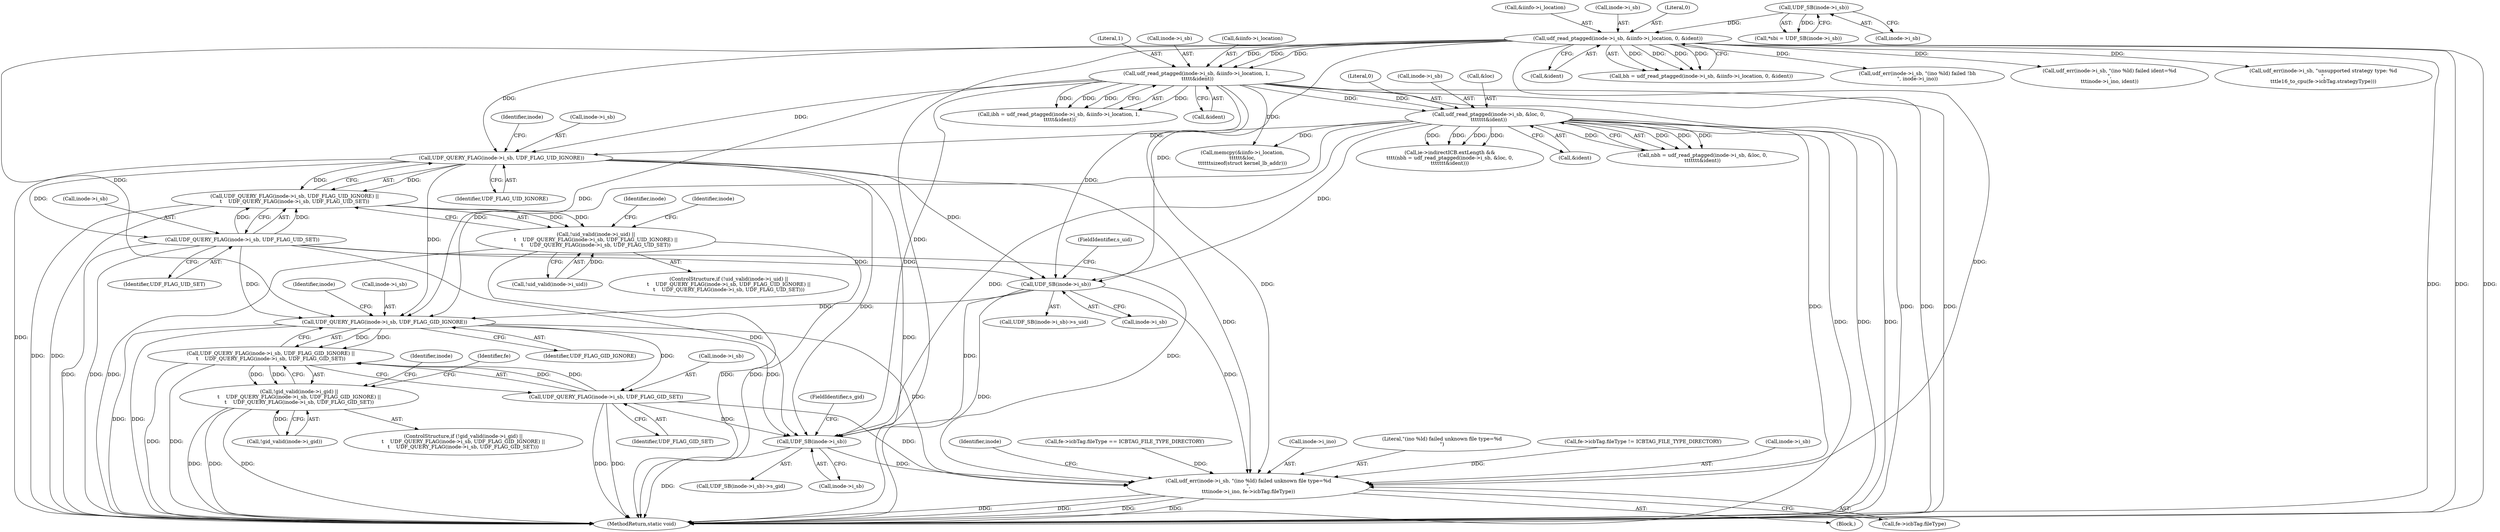 digraph "0_linux_c03aa9f6e1f938618e6db2e23afef0574efeeb65@pointer" {
"1000585" [label="(Call,UDF_QUERY_FLAG(inode->i_sb, UDF_FLAG_UID_IGNORE))"];
"1000208" [label="(Call,udf_read_ptagged(inode->i_sb, &iinfo->i_location, 1,\n \t\t\t\t\t&ident))"];
"1000128" [label="(Call,udf_read_ptagged(inode->i_sb, &iinfo->i_location, 0, &ident))"];
"1000121" [label="(Call,UDF_SB(inode->i_sb))"];
"1000256" [label="(Call,udf_read_ptagged(inode->i_sb, &loc, 0,\n\t\t\t\t\t\t\t&ident))"];
"1000584" [label="(Call,UDF_QUERY_FLAG(inode->i_sb, UDF_FLAG_UID_IGNORE) ||\n\t    UDF_QUERY_FLAG(inode->i_sb, UDF_FLAG_UID_SET))"];
"1000578" [label="(Call,!uid_valid(inode->i_uid) ||\n\t    UDF_QUERY_FLAG(inode->i_sb, UDF_FLAG_UID_IGNORE) ||\n\t    UDF_QUERY_FLAG(inode->i_sb, UDF_FLAG_UID_SET))"];
"1000590" [label="(Call,UDF_QUERY_FLAG(inode->i_sb, UDF_FLAG_UID_SET))"];
"1000600" [label="(Call,UDF_SB(inode->i_sb))"];
"1000619" [label="(Call,UDF_QUERY_FLAG(inode->i_sb, UDF_FLAG_GID_IGNORE))"];
"1000618" [label="(Call,UDF_QUERY_FLAG(inode->i_sb, UDF_FLAG_GID_IGNORE) ||\n\t    UDF_QUERY_FLAG(inode->i_sb, UDF_FLAG_GID_SET))"];
"1000612" [label="(Call,!gid_valid(inode->i_gid) ||\n\t    UDF_QUERY_FLAG(inode->i_sb, UDF_FLAG_GID_IGNORE) ||\n\t    UDF_QUERY_FLAG(inode->i_sb, UDF_FLAG_GID_SET))"];
"1000624" [label="(Call,UDF_QUERY_FLAG(inode->i_sb, UDF_FLAG_GID_SET))"];
"1000634" [label="(Call,UDF_SB(inode->i_sb))"];
"1001098" [label="(Call,udf_err(inode->i_sb, \"(ino %ld) failed unknown file type=%d\n\",\n\t\t\tinode->i_ino, fe->icbTag.fileType))"];
"1001103" [label="(Call,inode->i_ino)"];
"1000586" [label="(Call,inode->i_sb)"];
"1000589" [label="(Identifier,UDF_FLAG_UID_IGNORE)"];
"1000590" [label="(Call,UDF_QUERY_FLAG(inode->i_sb, UDF_FLAG_UID_SET))"];
"1000206" [label="(Call,ibh = udf_read_ptagged(inode->i_sb, &iinfo->i_location, 1,\n \t\t\t\t\t&ident))"];
"1000625" [label="(Call,inode->i_sb)"];
"1000212" [label="(Call,&iinfo->i_location)"];
"1000121" [label="(Call,UDF_SB(inode->i_sb))"];
"1000604" [label="(FieldIdentifier,s_uid)"];
"1000631" [label="(Identifier,inode)"];
"1000248" [label="(Call,ie->indirectICB.extLength &&\n\t\t\t\t(nbh = udf_read_ptagged(inode->i_sb, &loc, 0,\n\t\t\t\t\t\t\t&ident)))"];
"1000137" [label="(Call,&ident)"];
"1000600" [label="(Call,UDF_SB(inode->i_sb))"];
"1000592" [label="(Identifier,inode)"];
"1000208" [label="(Call,udf_read_ptagged(inode->i_sb, &iinfo->i_location, 1,\n \t\t\t\t\t&ident))"];
"1000626" [label="(Identifier,inode)"];
"1000961" [label="(Block,)"];
"1000122" [label="(Call,inode->i_sb)"];
"1000623" [label="(Identifier,UDF_FLAG_GID_IGNORE)"];
"1001102" [label="(Literal,\"(ino %ld) failed unknown file type=%d\n\")"];
"1000263" [label="(Call,&ident)"];
"1000644" [label="(Identifier,fe)"];
"1000578" [label="(Call,!uid_valid(inode->i_uid) ||\n\t    UDF_QUERY_FLAG(inode->i_sb, UDF_FLAG_UID_IGNORE) ||\n\t    UDF_QUERY_FLAG(inode->i_sb, UDF_FLAG_UID_SET))"];
"1000624" [label="(Call,UDF_QUERY_FLAG(inode->i_sb, UDF_FLAG_GID_SET))"];
"1000262" [label="(Literal,0)"];
"1000591" [label="(Call,inode->i_sb)"];
"1000217" [label="(Call,&ident)"];
"1000635" [label="(Call,inode->i_sb)"];
"1001098" [label="(Call,udf_err(inode->i_sb, \"(ino %ld) failed unknown file type=%d\n\",\n\t\t\tinode->i_ino, fe->icbTag.fileType))"];
"1000126" [label="(Call,bh = udf_read_ptagged(inode->i_sb, &iinfo->i_location, 0, &ident))"];
"1000577" [label="(ControlStructure,if (!uid_valid(inode->i_uid) ||\n\t    UDF_QUERY_FLAG(inode->i_sb, UDF_FLAG_UID_IGNORE) ||\n\t    UDF_QUERY_FLAG(inode->i_sb, UDF_FLAG_UID_SET)))"];
"1000641" [label="(Call,fe->icbTag.fileType != ICBTAG_FILE_TYPE_DIRECTORY)"];
"1000619" [label="(Call,UDF_QUERY_FLAG(inode->i_sb, UDF_FLAG_GID_IGNORE))"];
"1000579" [label="(Call,!uid_valid(inode->i_uid))"];
"1000254" [label="(Call,nbh = udf_read_ptagged(inode->i_sb, &loc, 0,\n\t\t\t\t\t\t\t&ident))"];
"1000216" [label="(Literal,1)"];
"1000594" [label="(Identifier,UDF_FLAG_UID_SET)"];
"1000628" [label="(Identifier,UDF_FLAG_GID_SET)"];
"1000128" [label="(Call,udf_read_ptagged(inode->i_sb, &iinfo->i_location, 0, &ident))"];
"1001099" [label="(Call,inode->i_sb)"];
"1000634" [label="(Call,UDF_SB(inode->i_sb))"];
"1000585" [label="(Call,UDF_QUERY_FLAG(inode->i_sb, UDF_FLAG_UID_IGNORE))"];
"1000618" [label="(Call,UDF_QUERY_FLAG(inode->i_sb, UDF_FLAG_GID_IGNORE) ||\n\t    UDF_QUERY_FLAG(inode->i_sb, UDF_FLAG_GID_SET))"];
"1000638" [label="(FieldIdentifier,s_gid)"];
"1000257" [label="(Call,inode->i_sb)"];
"1000256" [label="(Call,udf_read_ptagged(inode->i_sb, &loc, 0,\n\t\t\t\t\t\t\t&ident))"];
"1000119" [label="(Call,*sbi = UDF_SB(inode->i_sb))"];
"1000209" [label="(Call,inode->i_sb)"];
"1000143" [label="(Call,udf_err(inode->i_sb, \"(ino %ld) failed !bh\n\", inode->i_ino))"];
"1000136" [label="(Literal,0)"];
"1000601" [label="(Call,inode->i_sb)"];
"1000275" [label="(Call,memcpy(&iinfo->i_location,\n\t\t\t\t\t\t&loc,\n\t\t\t\t\t\tsizeof(struct kernel_lb_addr)))"];
"1001112" [label="(Identifier,inode)"];
"1000612" [label="(Call,!gid_valid(inode->i_gid) ||\n\t    UDF_QUERY_FLAG(inode->i_sb, UDF_FLAG_GID_IGNORE) ||\n\t    UDF_QUERY_FLAG(inode->i_sb, UDF_FLAG_GID_SET))"];
"1000132" [label="(Call,&iinfo->i_location)"];
"1000633" [label="(Call,UDF_SB(inode->i_sb)->s_gid)"];
"1000584" [label="(Call,UDF_QUERY_FLAG(inode->i_sb, UDF_FLAG_UID_IGNORE) ||\n\t    UDF_QUERY_FLAG(inode->i_sb, UDF_FLAG_UID_SET))"];
"1000167" [label="(Call,udf_err(inode->i_sb, \"(ino %ld) failed ident=%d\n\",\n\t\t\tinode->i_ino, ident))"];
"1000613" [label="(Call,!gid_valid(inode->i_gid))"];
"1000599" [label="(Call,UDF_SB(inode->i_sb)->s_uid)"];
"1000611" [label="(ControlStructure,if (!gid_valid(inode->i_gid) ||\n\t    UDF_QUERY_FLAG(inode->i_sb, UDF_FLAG_GID_IGNORE) ||\n\t    UDF_QUERY_FLAG(inode->i_sb, UDF_FLAG_GID_SET)))"];
"1001156" [label="(MethodReturn,static void)"];
"1000260" [label="(Call,&loc)"];
"1000606" [label="(Identifier,inode)"];
"1000663" [label="(Call,fe->icbTag.fileType == ICBTAG_FILE_TYPE_DIRECTORY)"];
"1000308" [label="(Call,udf_err(inode->i_sb, \"unsupported strategy type: %d\n\",\n\t\t\tle16_to_cpu(fe->icbTag.strategyType)))"];
"1000597" [label="(Identifier,inode)"];
"1000620" [label="(Call,inode->i_sb)"];
"1000129" [label="(Call,inode->i_sb)"];
"1001106" [label="(Call,fe->icbTag.fileType)"];
"1000585" -> "1000584"  [label="AST: "];
"1000585" -> "1000589"  [label="CFG: "];
"1000586" -> "1000585"  [label="AST: "];
"1000589" -> "1000585"  [label="AST: "];
"1000592" -> "1000585"  [label="CFG: "];
"1000584" -> "1000585"  [label="CFG: "];
"1000585" -> "1001156"  [label="DDG: "];
"1000585" -> "1001156"  [label="DDG: "];
"1000585" -> "1000584"  [label="DDG: "];
"1000585" -> "1000584"  [label="DDG: "];
"1000208" -> "1000585"  [label="DDG: "];
"1000128" -> "1000585"  [label="DDG: "];
"1000256" -> "1000585"  [label="DDG: "];
"1000585" -> "1000590"  [label="DDG: "];
"1000585" -> "1000600"  [label="DDG: "];
"1000585" -> "1000619"  [label="DDG: "];
"1000585" -> "1000634"  [label="DDG: "];
"1000585" -> "1001098"  [label="DDG: "];
"1000208" -> "1000206"  [label="AST: "];
"1000208" -> "1000217"  [label="CFG: "];
"1000209" -> "1000208"  [label="AST: "];
"1000212" -> "1000208"  [label="AST: "];
"1000216" -> "1000208"  [label="AST: "];
"1000217" -> "1000208"  [label="AST: "];
"1000206" -> "1000208"  [label="CFG: "];
"1000208" -> "1001156"  [label="DDG: "];
"1000208" -> "1001156"  [label="DDG: "];
"1000208" -> "1001156"  [label="DDG: "];
"1000208" -> "1000206"  [label="DDG: "];
"1000208" -> "1000206"  [label="DDG: "];
"1000208" -> "1000206"  [label="DDG: "];
"1000208" -> "1000206"  [label="DDG: "];
"1000128" -> "1000208"  [label="DDG: "];
"1000128" -> "1000208"  [label="DDG: "];
"1000128" -> "1000208"  [label="DDG: "];
"1000208" -> "1000256"  [label="DDG: "];
"1000208" -> "1000256"  [label="DDG: "];
"1000208" -> "1000275"  [label="DDG: "];
"1000208" -> "1000600"  [label="DDG: "];
"1000208" -> "1000619"  [label="DDG: "];
"1000208" -> "1000634"  [label="DDG: "];
"1000208" -> "1001098"  [label="DDG: "];
"1000128" -> "1000126"  [label="AST: "];
"1000128" -> "1000137"  [label="CFG: "];
"1000129" -> "1000128"  [label="AST: "];
"1000132" -> "1000128"  [label="AST: "];
"1000136" -> "1000128"  [label="AST: "];
"1000137" -> "1000128"  [label="AST: "];
"1000126" -> "1000128"  [label="CFG: "];
"1000128" -> "1001156"  [label="DDG: "];
"1000128" -> "1001156"  [label="DDG: "];
"1000128" -> "1001156"  [label="DDG: "];
"1000128" -> "1000126"  [label="DDG: "];
"1000128" -> "1000126"  [label="DDG: "];
"1000128" -> "1000126"  [label="DDG: "];
"1000128" -> "1000126"  [label="DDG: "];
"1000121" -> "1000128"  [label="DDG: "];
"1000128" -> "1000143"  [label="DDG: "];
"1000128" -> "1000167"  [label="DDG: "];
"1000128" -> "1000308"  [label="DDG: "];
"1000128" -> "1000600"  [label="DDG: "];
"1000128" -> "1000619"  [label="DDG: "];
"1000128" -> "1000634"  [label="DDG: "];
"1000128" -> "1001098"  [label="DDG: "];
"1000121" -> "1000119"  [label="AST: "];
"1000121" -> "1000122"  [label="CFG: "];
"1000122" -> "1000121"  [label="AST: "];
"1000119" -> "1000121"  [label="CFG: "];
"1000121" -> "1000119"  [label="DDG: "];
"1000256" -> "1000254"  [label="AST: "];
"1000256" -> "1000263"  [label="CFG: "];
"1000257" -> "1000256"  [label="AST: "];
"1000260" -> "1000256"  [label="AST: "];
"1000262" -> "1000256"  [label="AST: "];
"1000263" -> "1000256"  [label="AST: "];
"1000254" -> "1000256"  [label="CFG: "];
"1000256" -> "1001156"  [label="DDG: "];
"1000256" -> "1001156"  [label="DDG: "];
"1000256" -> "1001156"  [label="DDG: "];
"1000256" -> "1000248"  [label="DDG: "];
"1000256" -> "1000248"  [label="DDG: "];
"1000256" -> "1000248"  [label="DDG: "];
"1000256" -> "1000248"  [label="DDG: "];
"1000256" -> "1000254"  [label="DDG: "];
"1000256" -> "1000254"  [label="DDG: "];
"1000256" -> "1000254"  [label="DDG: "];
"1000256" -> "1000254"  [label="DDG: "];
"1000256" -> "1000275"  [label="DDG: "];
"1000256" -> "1000600"  [label="DDG: "];
"1000256" -> "1000619"  [label="DDG: "];
"1000256" -> "1000634"  [label="DDG: "];
"1000256" -> "1001098"  [label="DDG: "];
"1000584" -> "1000578"  [label="AST: "];
"1000584" -> "1000590"  [label="CFG: "];
"1000590" -> "1000584"  [label="AST: "];
"1000578" -> "1000584"  [label="CFG: "];
"1000584" -> "1001156"  [label="DDG: "];
"1000584" -> "1001156"  [label="DDG: "];
"1000584" -> "1000578"  [label="DDG: "];
"1000584" -> "1000578"  [label="DDG: "];
"1000590" -> "1000584"  [label="DDG: "];
"1000590" -> "1000584"  [label="DDG: "];
"1000578" -> "1000577"  [label="AST: "];
"1000578" -> "1000579"  [label="CFG: "];
"1000579" -> "1000578"  [label="AST: "];
"1000597" -> "1000578"  [label="CFG: "];
"1000606" -> "1000578"  [label="CFG: "];
"1000578" -> "1001156"  [label="DDG: "];
"1000578" -> "1001156"  [label="DDG: "];
"1000578" -> "1001156"  [label="DDG: "];
"1000579" -> "1000578"  [label="DDG: "];
"1000590" -> "1000594"  [label="CFG: "];
"1000591" -> "1000590"  [label="AST: "];
"1000594" -> "1000590"  [label="AST: "];
"1000590" -> "1001156"  [label="DDG: "];
"1000590" -> "1001156"  [label="DDG: "];
"1000590" -> "1000600"  [label="DDG: "];
"1000590" -> "1000619"  [label="DDG: "];
"1000590" -> "1000634"  [label="DDG: "];
"1000590" -> "1001098"  [label="DDG: "];
"1000600" -> "1000599"  [label="AST: "];
"1000600" -> "1000601"  [label="CFG: "];
"1000601" -> "1000600"  [label="AST: "];
"1000604" -> "1000600"  [label="CFG: "];
"1000600" -> "1001156"  [label="DDG: "];
"1000600" -> "1000619"  [label="DDG: "];
"1000600" -> "1000634"  [label="DDG: "];
"1000600" -> "1001098"  [label="DDG: "];
"1000619" -> "1000618"  [label="AST: "];
"1000619" -> "1000623"  [label="CFG: "];
"1000620" -> "1000619"  [label="AST: "];
"1000623" -> "1000619"  [label="AST: "];
"1000626" -> "1000619"  [label="CFG: "];
"1000618" -> "1000619"  [label="CFG: "];
"1000619" -> "1001156"  [label="DDG: "];
"1000619" -> "1001156"  [label="DDG: "];
"1000619" -> "1000618"  [label="DDG: "];
"1000619" -> "1000618"  [label="DDG: "];
"1000619" -> "1000624"  [label="DDG: "];
"1000619" -> "1000634"  [label="DDG: "];
"1000619" -> "1001098"  [label="DDG: "];
"1000618" -> "1000612"  [label="AST: "];
"1000618" -> "1000624"  [label="CFG: "];
"1000624" -> "1000618"  [label="AST: "];
"1000612" -> "1000618"  [label="CFG: "];
"1000618" -> "1001156"  [label="DDG: "];
"1000618" -> "1001156"  [label="DDG: "];
"1000618" -> "1000612"  [label="DDG: "];
"1000618" -> "1000612"  [label="DDG: "];
"1000624" -> "1000618"  [label="DDG: "];
"1000624" -> "1000618"  [label="DDG: "];
"1000612" -> "1000611"  [label="AST: "];
"1000612" -> "1000613"  [label="CFG: "];
"1000613" -> "1000612"  [label="AST: "];
"1000631" -> "1000612"  [label="CFG: "];
"1000644" -> "1000612"  [label="CFG: "];
"1000612" -> "1001156"  [label="DDG: "];
"1000612" -> "1001156"  [label="DDG: "];
"1000612" -> "1001156"  [label="DDG: "];
"1000613" -> "1000612"  [label="DDG: "];
"1000624" -> "1000628"  [label="CFG: "];
"1000625" -> "1000624"  [label="AST: "];
"1000628" -> "1000624"  [label="AST: "];
"1000624" -> "1001156"  [label="DDG: "];
"1000624" -> "1001156"  [label="DDG: "];
"1000624" -> "1000634"  [label="DDG: "];
"1000624" -> "1001098"  [label="DDG: "];
"1000634" -> "1000633"  [label="AST: "];
"1000634" -> "1000635"  [label="CFG: "];
"1000635" -> "1000634"  [label="AST: "];
"1000638" -> "1000634"  [label="CFG: "];
"1000634" -> "1001156"  [label="DDG: "];
"1000634" -> "1001098"  [label="DDG: "];
"1001098" -> "1000961"  [label="AST: "];
"1001098" -> "1001106"  [label="CFG: "];
"1001099" -> "1001098"  [label="AST: "];
"1001102" -> "1001098"  [label="AST: "];
"1001103" -> "1001098"  [label="AST: "];
"1001106" -> "1001098"  [label="AST: "];
"1001112" -> "1001098"  [label="CFG: "];
"1001098" -> "1001156"  [label="DDG: "];
"1001098" -> "1001156"  [label="DDG: "];
"1001098" -> "1001156"  [label="DDG: "];
"1001098" -> "1001156"  [label="DDG: "];
"1000663" -> "1001098"  [label="DDG: "];
"1000641" -> "1001098"  [label="DDG: "];
}
